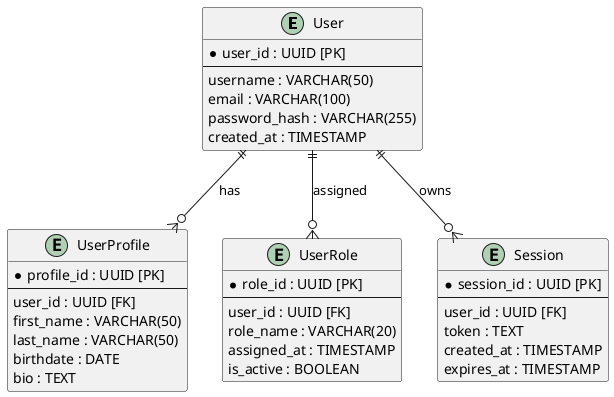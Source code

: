 @startuml "Users Service"
entity User {
    * user_id : UUID [PK]
    --
    username : VARCHAR(50)
    email : VARCHAR(100)
    password_hash : VARCHAR(255)
    created_at : TIMESTAMP
}

entity UserProfile {
    * profile_id : UUID [PK]
    --
    user_id : UUID [FK]
    first_name : VARCHAR(50)
    last_name : VARCHAR(50)
    birthdate : DATE
    bio : TEXT
}

entity UserRole {
    * role_id : UUID [PK]
    --
    user_id : UUID [FK]
    role_name : VARCHAR(20)
    assigned_at : TIMESTAMP
    is_active : BOOLEAN
}

entity Session {
    * session_id : UUID [PK]
    --
    user_id : UUID [FK]
    token : TEXT
    created_at : TIMESTAMP
    expires_at : TIMESTAMP
}

User ||--o{ UserProfile : has
User ||--o{ UserRole : assigned
User ||--o{ Session : owns
@enduml
